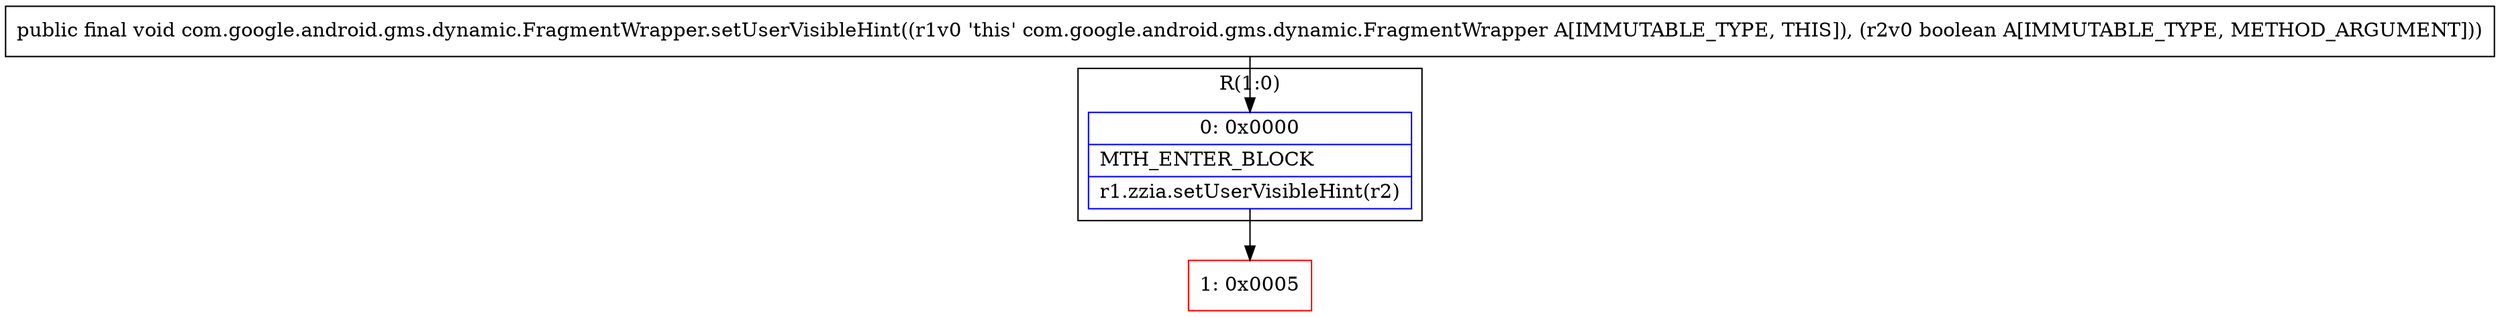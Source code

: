 digraph "CFG forcom.google.android.gms.dynamic.FragmentWrapper.setUserVisibleHint(Z)V" {
subgraph cluster_Region_1562727211 {
label = "R(1:0)";
node [shape=record,color=blue];
Node_0 [shape=record,label="{0\:\ 0x0000|MTH_ENTER_BLOCK\l|r1.zzia.setUserVisibleHint(r2)\l}"];
}
Node_1 [shape=record,color=red,label="{1\:\ 0x0005}"];
MethodNode[shape=record,label="{public final void com.google.android.gms.dynamic.FragmentWrapper.setUserVisibleHint((r1v0 'this' com.google.android.gms.dynamic.FragmentWrapper A[IMMUTABLE_TYPE, THIS]), (r2v0 boolean A[IMMUTABLE_TYPE, METHOD_ARGUMENT])) }"];
MethodNode -> Node_0;
Node_0 -> Node_1;
}

